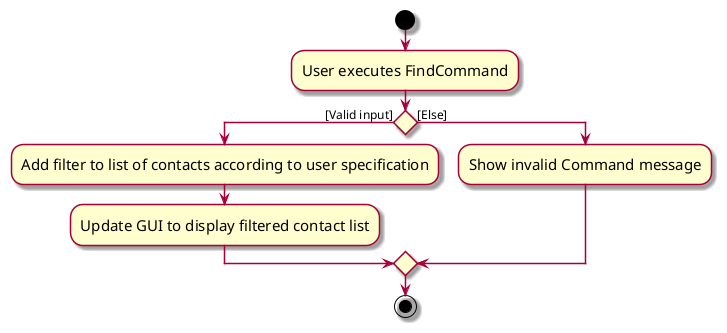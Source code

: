 @startuml
skin rose
skinparam ActivityFontSize 15
skinparam ArrowFontSize 12
start
:User executes FindCommand;
if () then ([Valid input])
  :Add filter to list of contacts according to user specification;
  :Update GUI to display filtered contact list;
else ([Else])
  :Show invalid Command message;
endif
stop
@enduml
